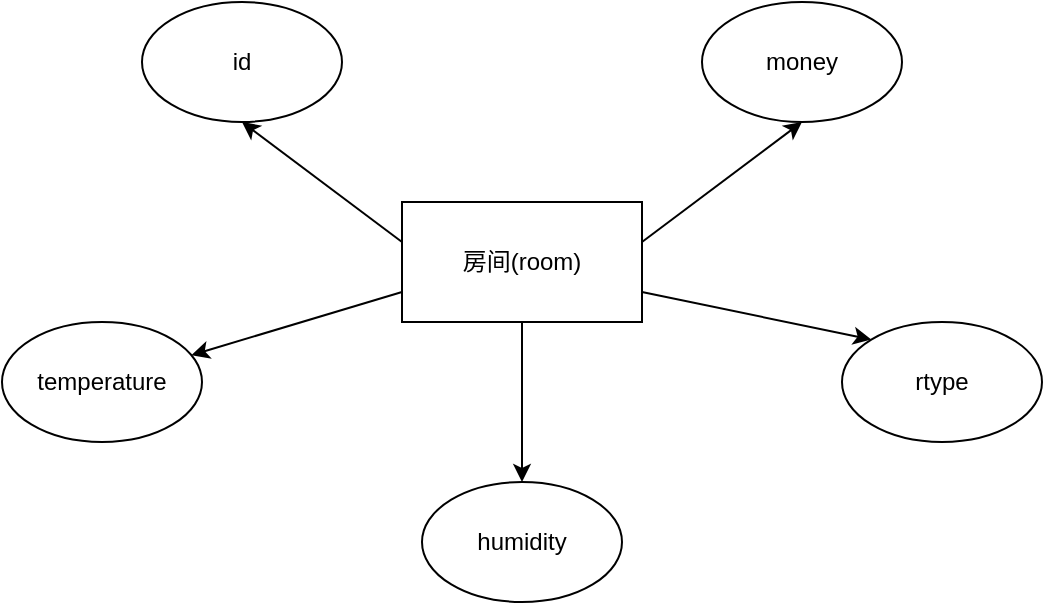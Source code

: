 <mxfile version="14.6.10" type="device"><diagram id="unPPt903--sRH42kTy9I" name="Page-1"><mxGraphModel dx="865" dy="520" grid="1" gridSize="10" guides="1" tooltips="1" connect="1" arrows="1" fold="1" page="1" pageScale="1" pageWidth="827" pageHeight="1169" math="0" shadow="0"><root><mxCell id="0"/><mxCell id="1" parent="0"/><mxCell id="sy6pMONNcT6rBXT2Rlvu-2" style="edgeStyle=orthogonalEdgeStyle;orthogonalLoop=1;jettySize=auto;html=1;exitX=0.5;exitY=1;exitDx=0;exitDy=0;sourcePerimeterSpacing=4;entryX=0.5;entryY=0;entryDx=0;entryDy=0;" parent="1" source="I9B_m4ZJTWBsGegYndFr-1" edge="1" target="sy6pMONNcT6rBXT2Rlvu-3"><mxGeometry relative="1" as="geometry"><mxPoint x="300" y="350" as="targetPoint"/><Array as="points"/></mxGeometry></mxCell><mxCell id="sy6pMONNcT6rBXT2Rlvu-4" style="orthogonalLoop=1;jettySize=auto;html=1;exitX=1;exitY=0.75;exitDx=0;exitDy=0;sourcePerimeterSpacing=4;entryX=0;entryY=0;entryDx=0;entryDy=0;" parent="1" source="I9B_m4ZJTWBsGegYndFr-1" edge="1" target="I9B_m4ZJTWBsGegYndFr-26"><mxGeometry relative="1" as="geometry"><mxPoint x="470" y="350" as="targetPoint"/></mxGeometry></mxCell><mxCell id="sy6pMONNcT6rBXT2Rlvu-5" style="orthogonalLoop=1;jettySize=auto;html=1;exitX=0;exitY=0.75;exitDx=0;exitDy=0;sourcePerimeterSpacing=4;" parent="1" source="I9B_m4ZJTWBsGegYndFr-1" edge="1" target="I9B_m4ZJTWBsGegYndFr-25"><mxGeometry relative="1" as="geometry"><mxPoint x="130" y="350" as="targetPoint"/></mxGeometry></mxCell><mxCell id="I9B_m4ZJTWBsGegYndFr-1" value="&lt;font style=&quot;vertical-align: inherit&quot;&gt;&lt;font style=&quot;vertical-align: inherit&quot;&gt;房间(room)&lt;/font&gt;&lt;/font&gt;" style="rounded=0;whiteSpace=wrap;html=1;" parent="1" vertex="1"><mxGeometry x="240" y="240" width="120" height="60" as="geometry"/></mxCell><mxCell id="I9B_m4ZJTWBsGegYndFr-6" value="" style="endArrow=classic;html=1;rounded=1;entryX=0.5;entryY=1;entryDx=0;entryDy=0;" parent="1" edge="1" target="I9B_m4ZJTWBsGegYndFr-22"><mxGeometry width="50" height="50" relative="1" as="geometry"><mxPoint x="360" y="260" as="sourcePoint"/><mxPoint x="410" y="200" as="targetPoint"/></mxGeometry></mxCell><mxCell id="I9B_m4ZJTWBsGegYndFr-13" value="" style="endArrow=classic;html=1;rounded=1;entryX=0.5;entryY=1;entryDx=0;entryDy=0;" parent="1" edge="1" target="I9B_m4ZJTWBsGegYndFr-27"><mxGeometry width="50" height="50" relative="1" as="geometry"><mxPoint x="240" y="260" as="sourcePoint"/><mxPoint x="190" y="200" as="targetPoint"/></mxGeometry></mxCell><mxCell id="I9B_m4ZJTWBsGegYndFr-22" value="money" style="ellipse;whiteSpace=wrap;html=1;" parent="1" vertex="1"><mxGeometry x="390" y="140" width="100" height="60" as="geometry"/></mxCell><mxCell id="I9B_m4ZJTWBsGegYndFr-25" value="temperature" style="ellipse;whiteSpace=wrap;html=1;" parent="1" vertex="1"><mxGeometry x="40" y="300" width="100" height="60" as="geometry"/></mxCell><mxCell id="I9B_m4ZJTWBsGegYndFr-26" value="rtype" style="ellipse;whiteSpace=wrap;html=1;" parent="1" vertex="1"><mxGeometry x="460" y="300" width="100" height="60" as="geometry"/></mxCell><mxCell id="I9B_m4ZJTWBsGegYndFr-27" value="id" style="ellipse;whiteSpace=wrap;html=1;" parent="1" vertex="1"><mxGeometry x="110" y="140" width="100" height="60" as="geometry"/></mxCell><mxCell id="sy6pMONNcT6rBXT2Rlvu-3" value="humidity" style="ellipse;whiteSpace=wrap;html=1;" parent="1" vertex="1"><mxGeometry x="250" y="380" width="100" height="60" as="geometry"/></mxCell></root></mxGraphModel></diagram></mxfile>